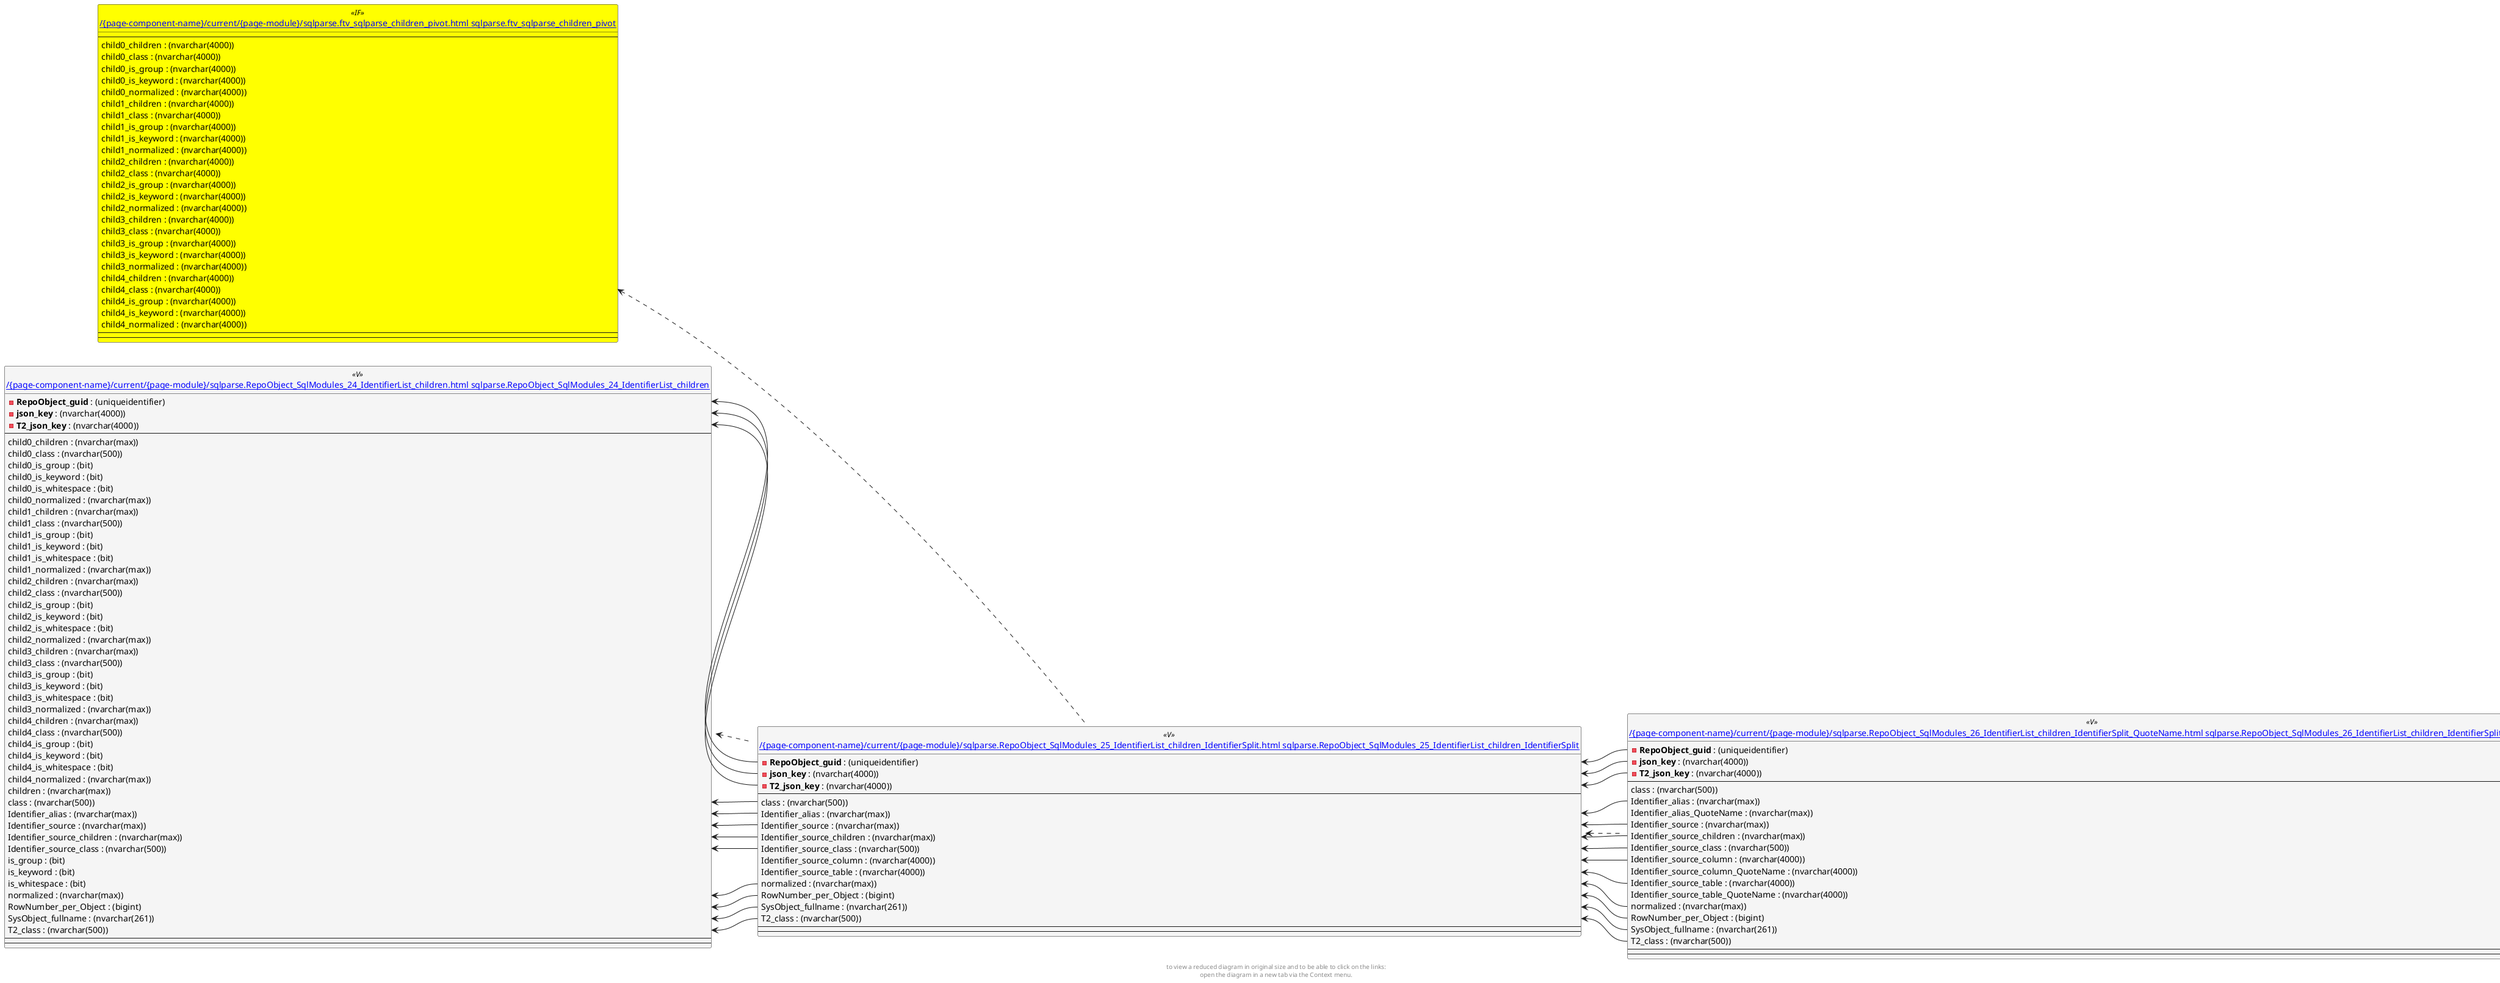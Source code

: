 @startuml
left to right direction
'top to bottom direction
hide circle
'avoide "." issues:
set namespaceSeparator none


skinparam class {
  BackgroundColor White
  BackgroundColor<<FN>> Yellow
  BackgroundColor<<FS>> Yellow
  BackgroundColor<<FT>> LightGray
  BackgroundColor<<IF>> Yellow
  BackgroundColor<<IS>> Yellow
  BackgroundColor<<P>> Aqua
  BackgroundColor<<PC>> Aqua
  BackgroundColor<<SN>> Yellow
  BackgroundColor<<SO>> SlateBlue
  BackgroundColor<<TF>> LightGray
  BackgroundColor<<TR>> Tomato
  BackgroundColor<<U>> White
  BackgroundColor<<V>> WhiteSmoke
  BackgroundColor<<X>> Aqua
}


entity "[[{site-url}/{page-component-name}/current/{page-module}/sqlparse.ftv_sqlparse_children_pivot.html sqlparse.ftv_sqlparse_children_pivot]]" as sqlparse.ftv_sqlparse_children_pivot << IF >> {
  --
  child0_children : (nvarchar(4000))
  child0_class : (nvarchar(4000))
  child0_is_group : (nvarchar(4000))
  child0_is_keyword : (nvarchar(4000))
  child0_normalized : (nvarchar(4000))
  child1_children : (nvarchar(4000))
  child1_class : (nvarchar(4000))
  child1_is_group : (nvarchar(4000))
  child1_is_keyword : (nvarchar(4000))
  child1_normalized : (nvarchar(4000))
  child2_children : (nvarchar(4000))
  child2_class : (nvarchar(4000))
  child2_is_group : (nvarchar(4000))
  child2_is_keyword : (nvarchar(4000))
  child2_normalized : (nvarchar(4000))
  child3_children : (nvarchar(4000))
  child3_class : (nvarchar(4000))
  child3_is_group : (nvarchar(4000))
  child3_is_keyword : (nvarchar(4000))
  child3_normalized : (nvarchar(4000))
  child4_children : (nvarchar(4000))
  child4_class : (nvarchar(4000))
  child4_is_group : (nvarchar(4000))
  child4_is_keyword : (nvarchar(4000))
  child4_normalized : (nvarchar(4000))
  --
  --
}

entity "[[{site-url}/{page-component-name}/current/{page-module}/sqlparse.RepoObject_SqlModules_24_IdentifierList_children.html sqlparse.RepoObject_SqlModules_24_IdentifierList_children]]" as sqlparse.RepoObject_SqlModules_24_IdentifierList_children << V >> {
  - **RepoObject_guid** : (uniqueidentifier)
  - **json_key** : (nvarchar(4000))
  - **T2_json_key** : (nvarchar(4000))
  --
  child0_children : (nvarchar(max))
  child0_class : (nvarchar(500))
  child0_is_group : (bit)
  child0_is_keyword : (bit)
  child0_is_whitespace : (bit)
  child0_normalized : (nvarchar(max))
  child1_children : (nvarchar(max))
  child1_class : (nvarchar(500))
  child1_is_group : (bit)
  child1_is_keyword : (bit)
  child1_is_whitespace : (bit)
  child1_normalized : (nvarchar(max))
  child2_children : (nvarchar(max))
  child2_class : (nvarchar(500))
  child2_is_group : (bit)
  child2_is_keyword : (bit)
  child2_is_whitespace : (bit)
  child2_normalized : (nvarchar(max))
  child3_children : (nvarchar(max))
  child3_class : (nvarchar(500))
  child3_is_group : (bit)
  child3_is_keyword : (bit)
  child3_is_whitespace : (bit)
  child3_normalized : (nvarchar(max))
  child4_children : (nvarchar(max))
  child4_class : (nvarchar(500))
  child4_is_group : (bit)
  child4_is_keyword : (bit)
  child4_is_whitespace : (bit)
  child4_normalized : (nvarchar(max))
  children : (nvarchar(max))
  class : (nvarchar(500))
  Identifier_alias : (nvarchar(max))
  Identifier_source : (nvarchar(max))
  Identifier_source_children : (nvarchar(max))
  Identifier_source_class : (nvarchar(500))
  is_group : (bit)
  is_keyword : (bit)
  is_whitespace : (bit)
  normalized : (nvarchar(max))
  RowNumber_per_Object : (bigint)
  SysObject_fullname : (nvarchar(261))
  T2_class : (nvarchar(500))
  --
  --
}

entity "[[{site-url}/{page-component-name}/current/{page-module}/sqlparse.RepoObject_SqlModules_25_IdentifierList_children_IdentifierSplit.html sqlparse.RepoObject_SqlModules_25_IdentifierList_children_IdentifierSplit]]" as sqlparse.RepoObject_SqlModules_25_IdentifierList_children_IdentifierSplit << V >> {
  - **RepoObject_guid** : (uniqueidentifier)
  - **json_key** : (nvarchar(4000))
  - **T2_json_key** : (nvarchar(4000))
  --
  class : (nvarchar(500))
  Identifier_alias : (nvarchar(max))
  Identifier_source : (nvarchar(max))
  Identifier_source_children : (nvarchar(max))
  Identifier_source_class : (nvarchar(500))
  Identifier_source_column : (nvarchar(4000))
  Identifier_source_table : (nvarchar(4000))
  normalized : (nvarchar(max))
  RowNumber_per_Object : (bigint)
  SysObject_fullname : (nvarchar(261))
  T2_class : (nvarchar(500))
  --
  --
}

entity "[[{site-url}/{page-component-name}/current/{page-module}/sqlparse.RepoObject_SqlModules_26_IdentifierList_children_IdentifierSplit_QuoteName.html sqlparse.RepoObject_SqlModules_26_IdentifierList_children_IdentifierSplit_QuoteName]]" as sqlparse.RepoObject_SqlModules_26_IdentifierList_children_IdentifierSplit_QuoteName << V >> {
  - **RepoObject_guid** : (uniqueidentifier)
  - **json_key** : (nvarchar(4000))
  - **T2_json_key** : (nvarchar(4000))
  --
  class : (nvarchar(500))
  Identifier_alias : (nvarchar(max))
  Identifier_alias_QuoteName : (nvarchar(max))
  Identifier_source : (nvarchar(max))
  Identifier_source_children : (nvarchar(max))
  Identifier_source_class : (nvarchar(500))
  Identifier_source_column : (nvarchar(4000))
  Identifier_source_column_QuoteName : (nvarchar(4000))
  Identifier_source_table : (nvarchar(4000))
  Identifier_source_table_QuoteName : (nvarchar(4000))
  normalized : (nvarchar(max))
  RowNumber_per_Object : (bigint)
  SysObject_fullname : (nvarchar(261))
  T2_class : (nvarchar(500))
  --
  --
}

sqlparse.ftv_sqlparse_children_pivot <.. sqlparse.RepoObject_SqlModules_25_IdentifierList_children_IdentifierSplit
sqlparse.RepoObject_SqlModules_24_IdentifierList_children <.. sqlparse.RepoObject_SqlModules_25_IdentifierList_children_IdentifierSplit
sqlparse.RepoObject_SqlModules_25_IdentifierList_children_IdentifierSplit <.. sqlparse.RepoObject_SqlModules_26_IdentifierList_children_IdentifierSplit_QuoteName
sqlparse.RepoObject_SqlModules_24_IdentifierList_children::class <-- sqlparse.RepoObject_SqlModules_25_IdentifierList_children_IdentifierSplit::class
sqlparse.RepoObject_SqlModules_24_IdentifierList_children::Identifier_alias <-- sqlparse.RepoObject_SqlModules_25_IdentifierList_children_IdentifierSplit::Identifier_alias
sqlparse.RepoObject_SqlModules_24_IdentifierList_children::Identifier_source <-- sqlparse.RepoObject_SqlModules_25_IdentifierList_children_IdentifierSplit::Identifier_source
sqlparse.RepoObject_SqlModules_24_IdentifierList_children::Identifier_source_children <-- sqlparse.RepoObject_SqlModules_25_IdentifierList_children_IdentifierSplit::Identifier_source_children
sqlparse.RepoObject_SqlModules_24_IdentifierList_children::Identifier_source_class <-- sqlparse.RepoObject_SqlModules_25_IdentifierList_children_IdentifierSplit::Identifier_source_class
sqlparse.RepoObject_SqlModules_24_IdentifierList_children::json_key <-- sqlparse.RepoObject_SqlModules_25_IdentifierList_children_IdentifierSplit::json_key
sqlparse.RepoObject_SqlModules_24_IdentifierList_children::normalized <-- sqlparse.RepoObject_SqlModules_25_IdentifierList_children_IdentifierSplit::normalized
sqlparse.RepoObject_SqlModules_24_IdentifierList_children::RepoObject_guid <-- sqlparse.RepoObject_SqlModules_25_IdentifierList_children_IdentifierSplit::RepoObject_guid
sqlparse.RepoObject_SqlModules_24_IdentifierList_children::RowNumber_per_Object <-- sqlparse.RepoObject_SqlModules_25_IdentifierList_children_IdentifierSplit::RowNumber_per_Object
sqlparse.RepoObject_SqlModules_24_IdentifierList_children::SysObject_fullname <-- sqlparse.RepoObject_SqlModules_25_IdentifierList_children_IdentifierSplit::SysObject_fullname
sqlparse.RepoObject_SqlModules_24_IdentifierList_children::T2_class <-- sqlparse.RepoObject_SqlModules_25_IdentifierList_children_IdentifierSplit::T2_class
sqlparse.RepoObject_SqlModules_24_IdentifierList_children::T2_json_key <-- sqlparse.RepoObject_SqlModules_25_IdentifierList_children_IdentifierSplit::T2_json_key
sqlparse.RepoObject_SqlModules_25_IdentifierList_children_IdentifierSplit::Identifier_alias <-- sqlparse.RepoObject_SqlModules_26_IdentifierList_children_IdentifierSplit_QuoteName::Identifier_alias
sqlparse.RepoObject_SqlModules_25_IdentifierList_children_IdentifierSplit::Identifier_source <-- sqlparse.RepoObject_SqlModules_26_IdentifierList_children_IdentifierSplit_QuoteName::Identifier_source
sqlparse.RepoObject_SqlModules_25_IdentifierList_children_IdentifierSplit::Identifier_source_children <-- sqlparse.RepoObject_SqlModules_26_IdentifierList_children_IdentifierSplit_QuoteName::Identifier_source_children
sqlparse.RepoObject_SqlModules_25_IdentifierList_children_IdentifierSplit::Identifier_source_class <-- sqlparse.RepoObject_SqlModules_26_IdentifierList_children_IdentifierSplit_QuoteName::Identifier_source_class
sqlparse.RepoObject_SqlModules_25_IdentifierList_children_IdentifierSplit::Identifier_source_column <-- sqlparse.RepoObject_SqlModules_26_IdentifierList_children_IdentifierSplit_QuoteName::Identifier_source_column
sqlparse.RepoObject_SqlModules_25_IdentifierList_children_IdentifierSplit::Identifier_source_table <-- sqlparse.RepoObject_SqlModules_26_IdentifierList_children_IdentifierSplit_QuoteName::Identifier_source_table
sqlparse.RepoObject_SqlModules_25_IdentifierList_children_IdentifierSplit::json_key <-- sqlparse.RepoObject_SqlModules_26_IdentifierList_children_IdentifierSplit_QuoteName::json_key
sqlparse.RepoObject_SqlModules_25_IdentifierList_children_IdentifierSplit::normalized <-- sqlparse.RepoObject_SqlModules_26_IdentifierList_children_IdentifierSplit_QuoteName::normalized
sqlparse.RepoObject_SqlModules_25_IdentifierList_children_IdentifierSplit::RepoObject_guid <-- sqlparse.RepoObject_SqlModules_26_IdentifierList_children_IdentifierSplit_QuoteName::RepoObject_guid
sqlparse.RepoObject_SqlModules_25_IdentifierList_children_IdentifierSplit::RowNumber_per_Object <-- sqlparse.RepoObject_SqlModules_26_IdentifierList_children_IdentifierSplit_QuoteName::RowNumber_per_Object
sqlparse.RepoObject_SqlModules_25_IdentifierList_children_IdentifierSplit::SysObject_fullname <-- sqlparse.RepoObject_SqlModules_26_IdentifierList_children_IdentifierSplit_QuoteName::SysObject_fullname
sqlparse.RepoObject_SqlModules_25_IdentifierList_children_IdentifierSplit::T2_class <-- sqlparse.RepoObject_SqlModules_26_IdentifierList_children_IdentifierSplit_QuoteName::T2_class
sqlparse.RepoObject_SqlModules_25_IdentifierList_children_IdentifierSplit::T2_json_key <-- sqlparse.RepoObject_SqlModules_26_IdentifierList_children_IdentifierSplit_QuoteName::T2_json_key
footer
to view a reduced diagram in original size and to be able to click on the links:
open the diagram in a new tab via the Context menu.
end footer

@enduml

